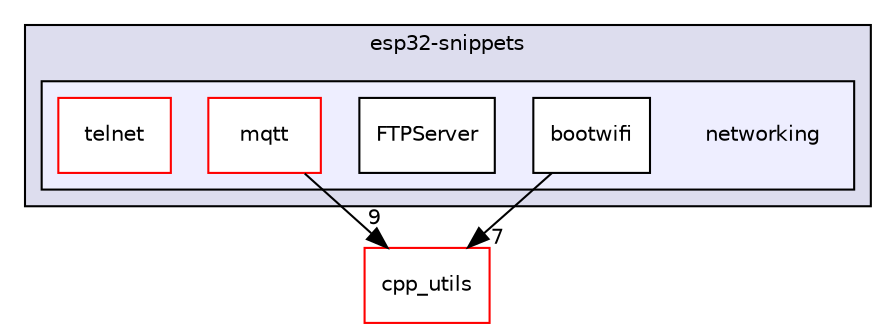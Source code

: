 digraph "esp32-snippets/networking" {
  compound=true
  node [ fontsize="10", fontname="Helvetica"];
  edge [ labelfontsize="10", labelfontname="Helvetica"];
  subgraph clusterdir_2b66d65f09a100230911d819a169d69c {
    graph [ bgcolor="#ddddee", pencolor="black", label="esp32-snippets" fontname="Helvetica", fontsize="10", URL="dir_2b66d65f09a100230911d819a169d69c.html"]
  subgraph clusterdir_e6509e8e306afd21d8371d681599573a {
    graph [ bgcolor="#eeeeff", pencolor="black", label="" URL="dir_e6509e8e306afd21d8371d681599573a.html"];
    dir_e6509e8e306afd21d8371d681599573a [shape=plaintext label="networking"];
    dir_f68137c71457af4369863facf8d7efec [shape=box label="bootwifi" color="black" fillcolor="white" style="filled" URL="dir_f68137c71457af4369863facf8d7efec.html"];
    dir_14e8a4c8b0d6dc1b898a9bace0ee8246 [shape=box label="FTPServer" color="black" fillcolor="white" style="filled" URL="dir_14e8a4c8b0d6dc1b898a9bace0ee8246.html"];
    dir_bc0c0b9b7f6662c190af4a813f93d198 [shape=box label="mqtt" color="red" fillcolor="white" style="filled" URL="dir_bc0c0b9b7f6662c190af4a813f93d198.html"];
    dir_ffa82db9d8f0d1374ef8f2171eee020d [shape=box label="telnet" color="red" fillcolor="white" style="filled" URL="dir_ffa82db9d8f0d1374ef8f2171eee020d.html"];
  }
  }
  dir_e66062f3a4d2a5b6b6746a6b0f9c85ac [shape=box label="cpp_utils" fillcolor="white" style="filled" color="red" URL="dir_e66062f3a4d2a5b6b6746a6b0f9c85ac.html"];
  dir_bc0c0b9b7f6662c190af4a813f93d198->dir_e66062f3a4d2a5b6b6746a6b0f9c85ac [headlabel="9", labeldistance=1.5 headhref="dir_000051_000062.html"];
  dir_f68137c71457af4369863facf8d7efec->dir_e66062f3a4d2a5b6b6746a6b0f9c85ac [headlabel="7", labeldistance=1.5 headhref="dir_000113_000062.html"];
}
